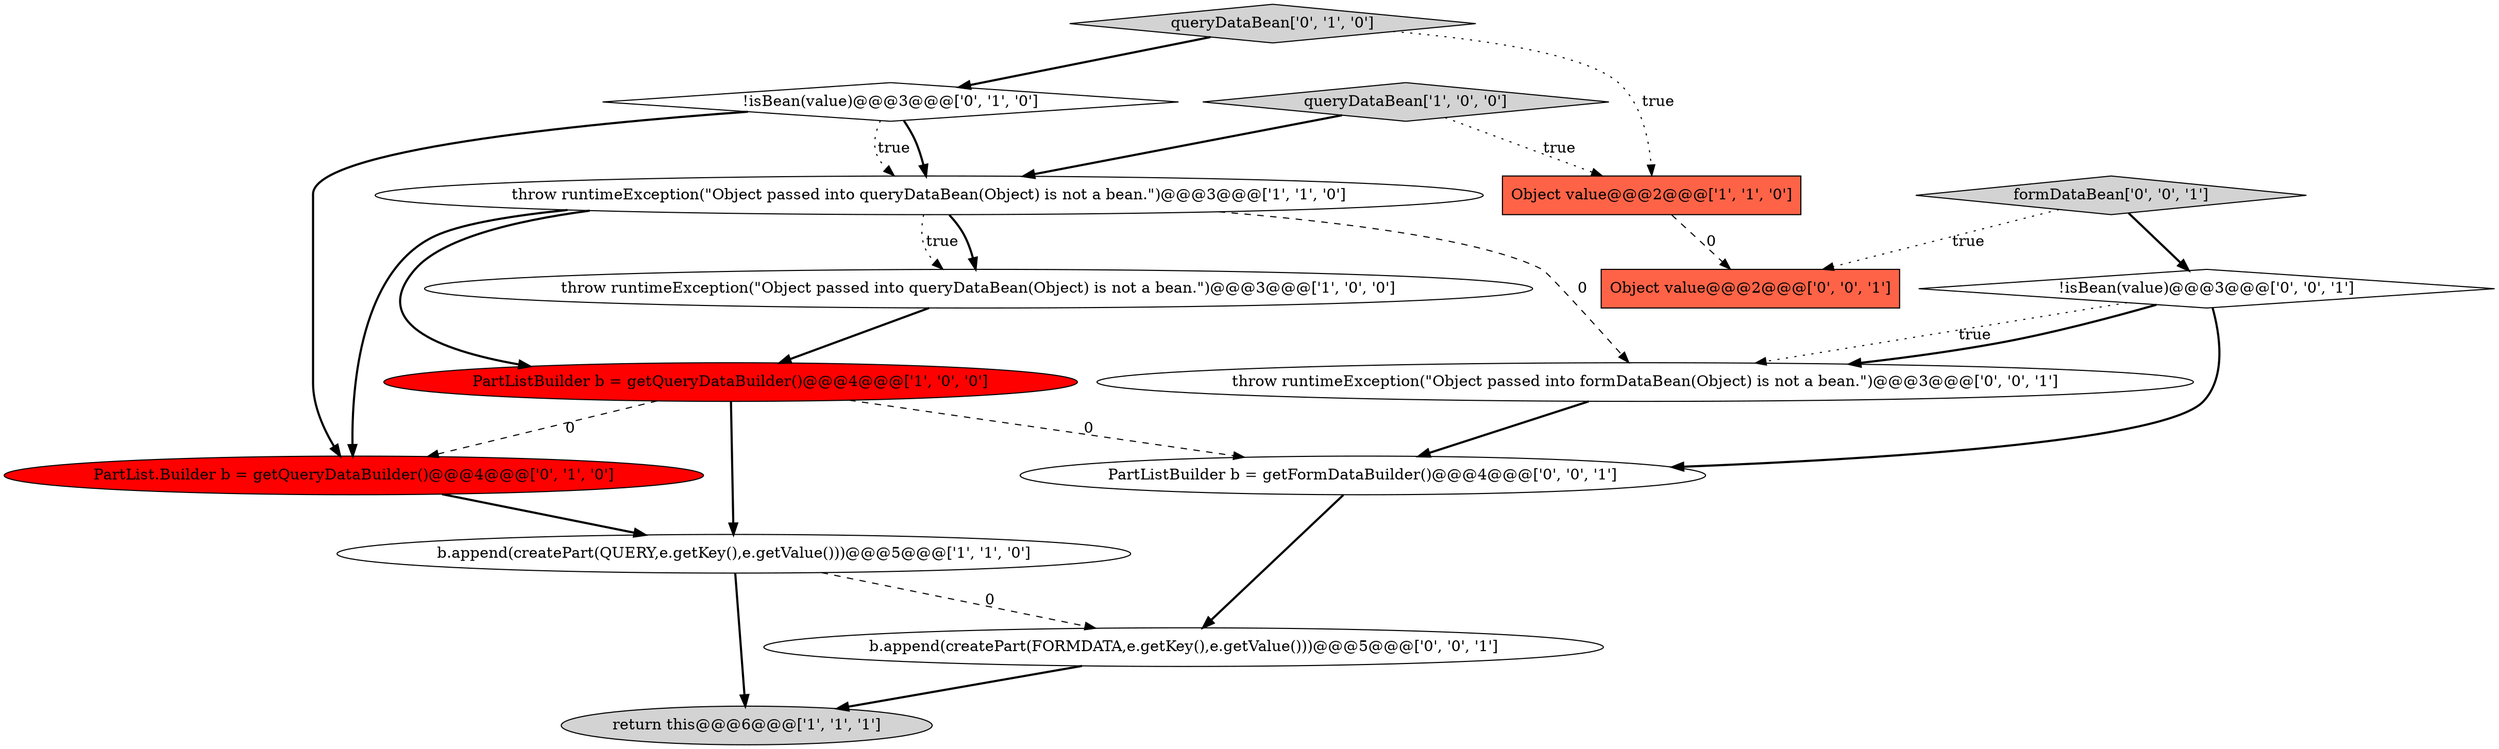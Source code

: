 digraph {
8 [style = filled, label = "PartList.Builder b = getQueryDataBuilder()@@@4@@@['0', '1', '0']", fillcolor = red, shape = ellipse image = "AAA1AAABBB2BBB"];
3 [style = filled, label = "throw runtimeException(\"Object passed into queryDataBean(Object) is not a bean.\")@@@3@@@['1', '1', '0']", fillcolor = white, shape = ellipse image = "AAA0AAABBB1BBB"];
13 [style = filled, label = "throw runtimeException(\"Object passed into formDataBean(Object) is not a bean.\")@@@3@@@['0', '0', '1']", fillcolor = white, shape = ellipse image = "AAA0AAABBB3BBB"];
0 [style = filled, label = "throw runtimeException(\"Object passed into queryDataBean(Object) is not a bean.\")@@@3@@@['1', '0', '0']", fillcolor = white, shape = ellipse image = "AAA0AAABBB1BBB"];
7 [style = filled, label = "queryDataBean['0', '1', '0']", fillcolor = lightgray, shape = diamond image = "AAA0AAABBB2BBB"];
14 [style = filled, label = "Object value@@@2@@@['0', '0', '1']", fillcolor = tomato, shape = box image = "AAA0AAABBB3BBB"];
15 [style = filled, label = "PartListBuilder b = getFormDataBuilder()@@@4@@@['0', '0', '1']", fillcolor = white, shape = ellipse image = "AAA0AAABBB3BBB"];
10 [style = filled, label = "!isBean(value)@@@3@@@['0', '0', '1']", fillcolor = white, shape = diamond image = "AAA0AAABBB3BBB"];
6 [style = filled, label = "queryDataBean['1', '0', '0']", fillcolor = lightgray, shape = diamond image = "AAA0AAABBB1BBB"];
9 [style = filled, label = "!isBean(value)@@@3@@@['0', '1', '0']", fillcolor = white, shape = diamond image = "AAA0AAABBB2BBB"];
2 [style = filled, label = "b.append(createPart(QUERY,e.getKey(),e.getValue()))@@@5@@@['1', '1', '0']", fillcolor = white, shape = ellipse image = "AAA0AAABBB1BBB"];
11 [style = filled, label = "b.append(createPart(FORMDATA,e.getKey(),e.getValue()))@@@5@@@['0', '0', '1']", fillcolor = white, shape = ellipse image = "AAA0AAABBB3BBB"];
4 [style = filled, label = "return this@@@6@@@['1', '1', '1']", fillcolor = lightgray, shape = ellipse image = "AAA0AAABBB1BBB"];
12 [style = filled, label = "formDataBean['0', '0', '1']", fillcolor = lightgray, shape = diamond image = "AAA0AAABBB3BBB"];
5 [style = filled, label = "PartListBuilder b = getQueryDataBuilder()@@@4@@@['1', '0', '0']", fillcolor = red, shape = ellipse image = "AAA1AAABBB1BBB"];
1 [style = filled, label = "Object value@@@2@@@['1', '1', '0']", fillcolor = tomato, shape = box image = "AAA0AAABBB1BBB"];
6->3 [style = bold, label=""];
10->15 [style = bold, label=""];
1->14 [style = dashed, label="0"];
11->4 [style = bold, label=""];
6->1 [style = dotted, label="true"];
9->8 [style = bold, label=""];
3->13 [style = dashed, label="0"];
2->4 [style = bold, label=""];
3->0 [style = bold, label=""];
7->9 [style = bold, label=""];
12->14 [style = dotted, label="true"];
5->2 [style = bold, label=""];
3->5 [style = bold, label=""];
12->10 [style = bold, label=""];
15->11 [style = bold, label=""];
10->13 [style = dotted, label="true"];
8->2 [style = bold, label=""];
10->13 [style = bold, label=""];
3->8 [style = bold, label=""];
3->0 [style = dotted, label="true"];
5->8 [style = dashed, label="0"];
9->3 [style = bold, label=""];
2->11 [style = dashed, label="0"];
13->15 [style = bold, label=""];
7->1 [style = dotted, label="true"];
5->15 [style = dashed, label="0"];
9->3 [style = dotted, label="true"];
0->5 [style = bold, label=""];
}
